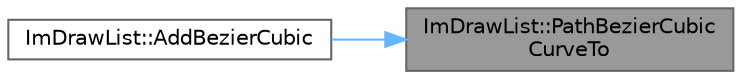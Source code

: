 digraph "ImDrawList::PathBezierCubicCurveTo"
{
 // LATEX_PDF_SIZE
  bgcolor="transparent";
  edge [fontname=Helvetica,fontsize=10,labelfontname=Helvetica,labelfontsize=10];
  node [fontname=Helvetica,fontsize=10,shape=box,height=0.2,width=0.4];
  rankdir="RL";
  Node1 [id="Node000001",label="ImDrawList::PathBezierCubic\lCurveTo",height=0.2,width=0.4,color="gray40", fillcolor="grey60", style="filled", fontcolor="black",tooltip=" "];
  Node1 -> Node2 [id="edge1_Node000001_Node000002",dir="back",color="steelblue1",style="solid",tooltip=" "];
  Node2 [id="Node000002",label="ImDrawList::AddBezierCubic",height=0.2,width=0.4,color="grey40", fillcolor="white", style="filled",URL="$struct_im_draw_list.html#a90ebb3c38b997ef3a3adb4d211a1b2a8",tooltip=" "];
}
